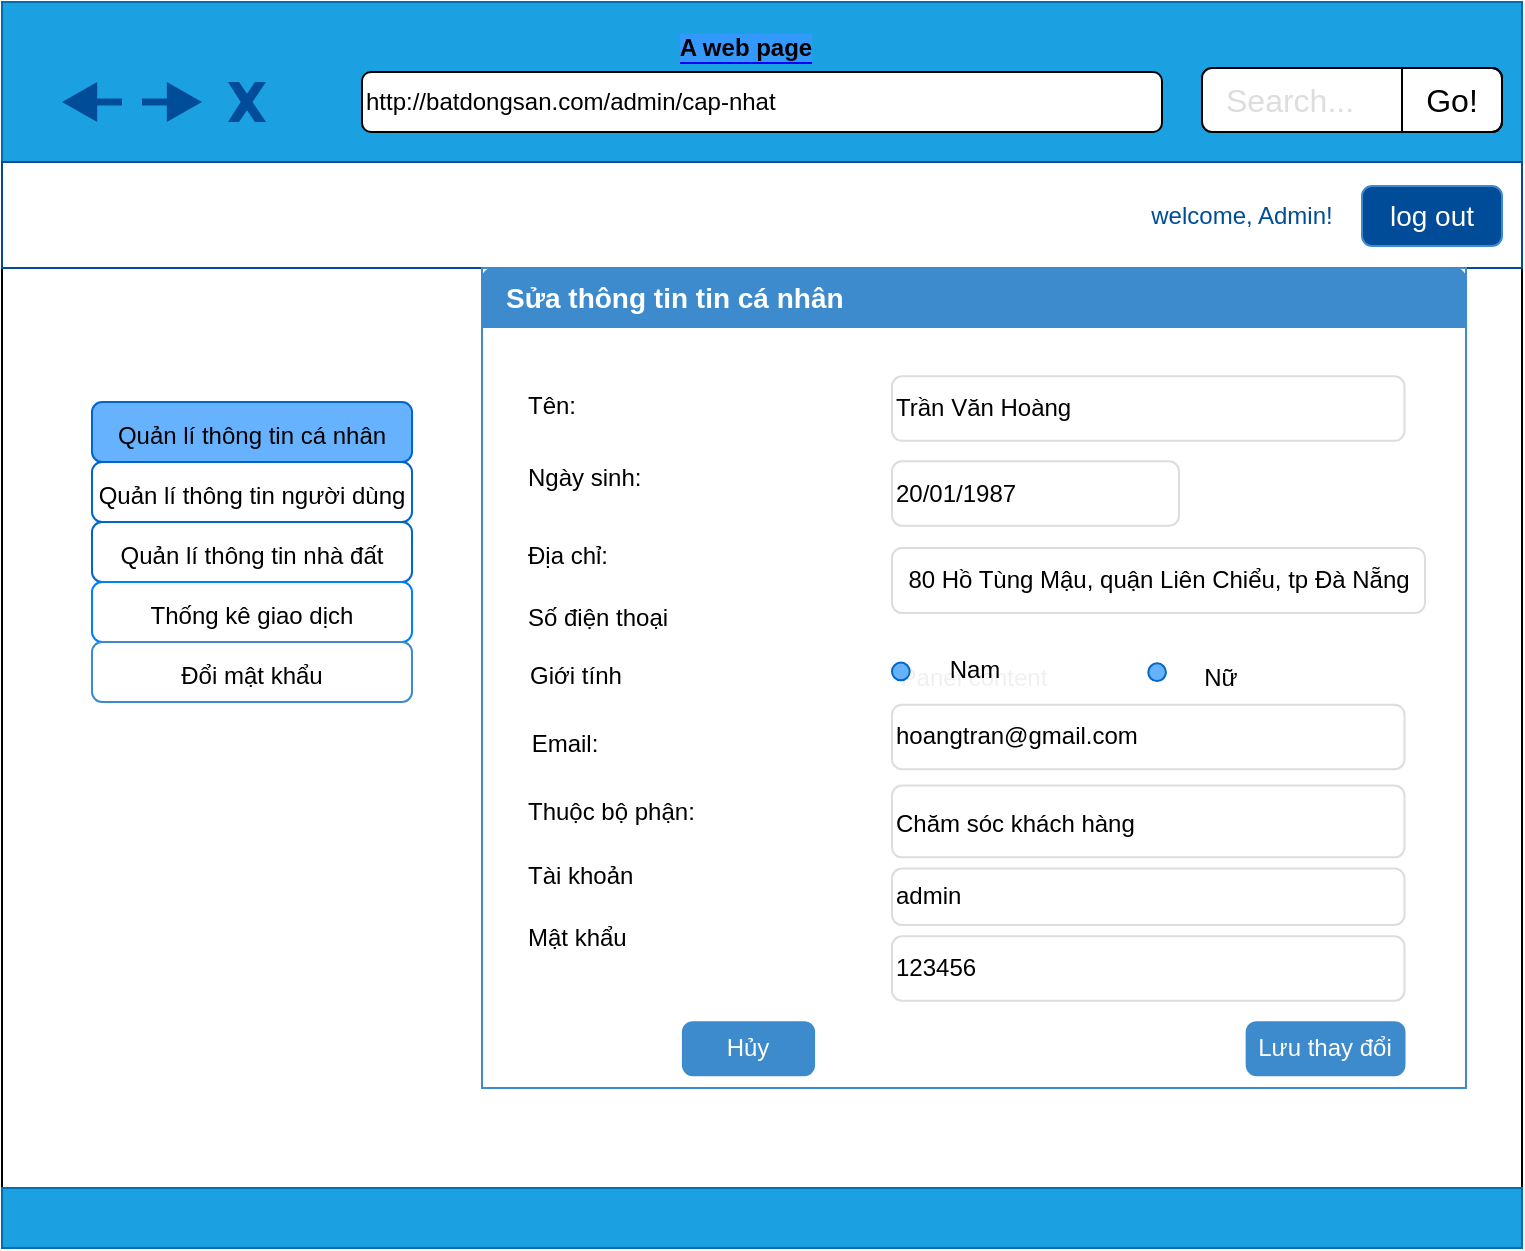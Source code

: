 <mxfile version="12.0.2" type="github" pages="1"><diagram id="NH0De1h8tEdP9LOJbd18" name="Page-1"><mxGraphModel dx="976" dy="483" grid="1" gridSize="10" guides="1" tooltips="1" connect="1" arrows="1" fold="1" page="1" pageScale="1" pageWidth="827" pageHeight="1169" math="0" shadow="0"><root><mxCell id="0"/><mxCell id="1" parent="0"/><mxCell id="H4DDcBMJjKnxO3FUkKOn-1" value="" style="rounded=0;whiteSpace=wrap;html=1;fillColor=#FFFFFF;" parent="1" vertex="1"><mxGeometry y="28" width="760" height="622" as="geometry"/></mxCell><mxCell id="H4DDcBMJjKnxO3FUkKOn-5" value="" style="rounded=0;whiteSpace=wrap;html=1;fillColor=#1ba1e2;strokeColor=#006EAF;fontColor=#ffffff;" parent="1" vertex="1"><mxGeometry y="27" width="760" height="80" as="geometry"/></mxCell><mxCell id="H4DDcBMJjKnxO3FUkKOn-6" value="" style="rounded=0;whiteSpace=wrap;html=1;fillColor=#1ba1e2;strokeColor=#006EAF;fontColor=#ffffff;" parent="1" vertex="1"><mxGeometry y="620" width="760" height="30" as="geometry"/></mxCell><mxCell id="H4DDcBMJjKnxO3FUkKOn-8" value="http://batdongsan.com/admin/cap-nhat" style="rounded=1;whiteSpace=wrap;html=1;align=left;" parent="1" vertex="1"><mxGeometry x="180" y="62" width="400" height="30" as="geometry"/></mxCell><mxCell id="H4DDcBMJjKnxO3FUkKOn-29" value="Search..." style="html=1;shadow=0;shape=mxgraph.bootstrap.rrect;fillColor=#ffffff;rSize=5;strokeColor=#000000;align=left;spacingLeft=10;fontSize=16;fontColor=#dddddd;whiteSpace=wrap;" parent="1" vertex="1"><mxGeometry x="600" y="60" width="150" height="32" as="geometry"/></mxCell><mxCell id="H4DDcBMJjKnxO3FUkKOn-30" value="Go!" style="html=1;shadow=0;dashed=0;shape=mxgraph.bootstrap.rightButton;rSize=5;strokeColor=#000000;fillColor=none;fontSize=16;whiteSpace=wrap;resizeHeight=1;" parent="H4DDcBMJjKnxO3FUkKOn-29" vertex="1"><mxGeometry x="1" width="50" height="32" relative="1" as="geometry"><mxPoint x="-50" as="offset"/></mxGeometry></mxCell><mxCell id="H4DDcBMJjKnxO3FUkKOn-37" value="" style="verticalLabelPosition=bottom;verticalAlign=top;html=1;shape=mxgraph.basic.x;strokeColor=none;fillColor=#004C99;fontColor=#ffffff;" parent="1" vertex="1"><mxGeometry x="113" y="67" width="19" height="20" as="geometry"/></mxCell><mxCell id="H4DDcBMJjKnxO3FUkKOn-39" value="" style="shape=image;html=1;verticalAlign=top;verticalLabelPosition=bottom;labelBackgroundColor=#ffffff;imageAspect=0;aspect=fixed;image=https://cdn0.iconfinder.com/data/icons/my-house-1/512/09-house-128.png;fillColor=#0000FF;" parent="1" vertex="1"><mxGeometry x="140" y="62" width="30" height="30" as="geometry"/></mxCell><mxCell id="H4DDcBMJjKnxO3FUkKOn-49" value="" style="html=1;shadow=0;dashed=0;align=center;verticalAlign=middle;shape=mxgraph.arrows2.arrow;dy=0.82;dx=17.6;flipH=1;notch=0;labelBackgroundColor=#0000ff;fillColor=#004C99;strokeColor=none;" parent="1" vertex="1"><mxGeometry x="30" y="67" width="30" height="20" as="geometry"/></mxCell><mxCell id="H4DDcBMJjKnxO3FUkKOn-53" value="" style="html=1;shadow=0;dashed=0;align=center;verticalAlign=middle;shape=mxgraph.arrows2.arrow;dy=0.82;dx=17.6;flipH=1;notch=0;labelBackgroundColor=#0000ff;fillColor=#004C99;strokeColor=none;rotation=180;" parent="1" vertex="1"><mxGeometry x="70" y="67" width="30" height="20" as="geometry"/></mxCell><mxCell id="H4DDcBMJjKnxO3FUkKOn-56" value="&lt;b style=&quot;background-color: rgb(51 , 153 , 255)&quot;&gt;A web page&lt;/b&gt;" style="text;html=1;align=center;verticalAlign=middle;whiteSpace=wrap;rounded=0;labelBackgroundColor=#0000ff;" parent="1" vertex="1"><mxGeometry x="327" y="40" width="90" height="20" as="geometry"/></mxCell><mxCell id="cFiAQLyp_G1X_QWSbdbf-6" value="" style="rounded=0;whiteSpace=wrap;html=1;strokeColor=#004C99;" parent="1" vertex="1"><mxGeometry y="107" width="760" height="53" as="geometry"/></mxCell><mxCell id="cFiAQLyp_G1X_QWSbdbf-7" value="log out" style="html=1;shadow=0;dashed=0;shape=mxgraph.bootstrap.rrect;rSize=5;fillColor=#004C99;align=center;strokeColor=#3D8BCD;fontColor=#ffffff;fontSize=14;whiteSpace=wrap;" parent="1" vertex="1"><mxGeometry x="680" y="119" width="70" height="30" as="geometry"/></mxCell><mxCell id="cFiAQLyp_G1X_QWSbdbf-8" value="&lt;font color=&quot;#004c99&quot;&gt;welcome, Admin!&lt;/font&gt;" style="text;html=1;strokeColor=none;fillColor=#FFFFFF;align=center;verticalAlign=middle;whiteSpace=wrap;rounded=0;" parent="1" vertex="1"><mxGeometry x="570" y="124" width="100" height="20" as="geometry"/></mxCell><mxCell id="cFiAQLyp_G1X_QWSbdbf-10" value="Panel content" style="text;html=1;strokeColor=#3D8BCD;fillColor=#ffffff;align=center;verticalAlign=middle;whiteSpace=wrap;rounded=0;shadow=0;dashed=0;fontFamily=Helvetica;fontSize=12;fontColor=#f0f0f0;" parent="1" vertex="1"><mxGeometry x="240" y="160" width="492" height="410" as="geometry"/></mxCell><mxCell id="cFiAQLyp_G1X_QWSbdbf-11" value="Sửa thông tin tin cá nhân" style="html=1;shadow=0;dashed=0;shape=mxgraph.bootstrap.topButton;rSize=5;strokeColor=none;fillColor=#3D8BCD;fontColor=#ffffff;fontSize=14;fontStyle=1;align=left;spacingLeft=10;whiteSpace=wrap;resizeWidth=1;" parent="cFiAQLyp_G1X_QWSbdbf-10" vertex="1"><mxGeometry width="492.0" height="30" relative="1" as="geometry"/></mxCell><mxCell id="TJicubymbdmFiXvqGzna-4" value="Tên:" style="text;html=1;strokeColor=none;fillColor=none;align=left;verticalAlign=middle;whiteSpace=wrap;rounded=0;" parent="cFiAQLyp_G1X_QWSbdbf-10" vertex="1"><mxGeometry x="20.5" y="53.724" width="92.25" height="29.69" as="geometry"/></mxCell><mxCell id="TJicubymbdmFiXvqGzna-5" value="Ngày sinh:&lt;span style=&quot;font-family: &amp;#34;helvetica&amp;#34; , &amp;#34;arial&amp;#34; , sans-serif ; font-size: 0px ; white-space: nowrap&quot;&gt;%3CmxGraphModel%3E%3Croot%3E%3CmxCell%20id%3D%220%22%2F%3E%3CmxCell%20id%3D%221%22%20parent%3D%220%22%2F%3E%3CmxCell%20id%3D%222%22%20value%3D%22T%C3%AAn%20th%C3%A0nh%20vi%C3%AAn%3A%22%20style%3D%22text%3Bhtml%3D1%3BstrokeColor%3Dnone%3BfillColor%3Dnone%3Balign%3Dcenter%3BverticalAlign%3Dmiddle%3BwhiteSpace%3Dwrap%3Brounded%3D0%3B%22%20vertex%3D%221%22%20parent%3D%221%22%3E%3CmxGeometry%20x%3D%22252%22%20y%3D%22217%22%20width%3D%22120%22%20height%3D%2220%22%20as%3D%22geometry%22%2F%3E%3C%2FmxCell%3E%3C%2Froot%3E%3C%2FmxGraphModel%3E&lt;/span&gt;&lt;span style=&quot;font-family: &amp;#34;helvetica&amp;#34; , &amp;#34;arial&amp;#34; , sans-serif ; font-size: 0px ; white-space: nowrap&quot;&gt;%3CmxGraphModel%3E%3Croot%3E%3CmxCell%20id%3D%220%22%2F%3E%3CmxCell%20id%3D%221%22%20parent%3D%220%22%2F%3E%3CmxCell%20id%3D%222%22%20value%3D%22T%C3%AAn%20th%C3%A0nh%20vi%C3%AAn%3A%22%20style%3D%22text%3Bhtml%3D1%3BstrokeColor%3Dnone%3BfillColor%3Dnone%3Balign%3Dcenter%3BverticalAlign%3Dmiddle%3BwhiteSpace%3Dwrap%3Brounded%3D0%3B%22%20vertex%3D%221%22%20parent%3D%221%22%3E%3CmxGeometry%20x%3D%22252%22%20y%3D%22217%22%20width%3D%22120%22%20height%3D%2220%22%20as%3D%22geometry%22%2F%3E%3C%2FmxCell%3E%3C%2Froot%3E%3C%2FmxGraphModel%3E&lt;/span&gt;" style="text;html=1;strokeColor=none;fillColor=none;align=left;verticalAlign=middle;whiteSpace=wrap;rounded=0;" parent="cFiAQLyp_G1X_QWSbdbf-10" vertex="1"><mxGeometry x="20.5" y="90.786" width="123.0" height="29.286" as="geometry"/></mxCell><mxCell id="TJicubymbdmFiXvqGzna-6" value="Địa chỉ:" style="text;html=1;strokeColor=none;fillColor=none;align=left;verticalAlign=middle;whiteSpace=wrap;rounded=0;" parent="cFiAQLyp_G1X_QWSbdbf-10" vertex="1"><mxGeometry x="20.5" y="129.406" width="112.75" height="29.469" as="geometry"/></mxCell><mxCell id="TJicubymbdmFiXvqGzna-8" value="Số điện thoại" style="text;html=1;strokeColor=none;fillColor=none;align=left;verticalAlign=middle;whiteSpace=wrap;rounded=0;" parent="cFiAQLyp_G1X_QWSbdbf-10" vertex="1"><mxGeometry x="20.5" y="160.156" width="133.25" height="29.469" as="geometry"/></mxCell><mxCell id="TJicubymbdmFiXvqGzna-9" value="Giới tính" style="text;html=1;strokeColor=none;fillColor=none;align=center;verticalAlign=middle;whiteSpace=wrap;rounded=0;" parent="cFiAQLyp_G1X_QWSbdbf-10" vertex="1"><mxGeometry x="12.3" y="189.625" width="69.7" height="29.469" as="geometry"/></mxCell><mxCell id="TJicubymbdmFiXvqGzna-10" value="Email:" style="text;html=1;strokeColor=none;fillColor=none;align=center;verticalAlign=middle;whiteSpace=wrap;rounded=0;" parent="cFiAQLyp_G1X_QWSbdbf-10" vertex="1"><mxGeometry x="20.5" y="222.937" width="41" height="29.469" as="geometry"/></mxCell><mxCell id="TJicubymbdmFiXvqGzna-11" value="Tài khoản" style="text;html=1;strokeColor=none;fillColor=none;align=left;verticalAlign=middle;whiteSpace=wrap;rounded=0;" parent="cFiAQLyp_G1X_QWSbdbf-10" vertex="1"><mxGeometry x="20.5" y="289.562" width="102.5" height="29.469" as="geometry"/></mxCell><mxCell id="TJicubymbdmFiXvqGzna-12" value="Mật khẩu" style="text;html=1;strokeColor=none;fillColor=none;align=left;verticalAlign=middle;whiteSpace=wrap;rounded=0;" parent="cFiAQLyp_G1X_QWSbdbf-10" vertex="1"><mxGeometry x="20.5" y="320.312" width="112.75" height="29.469" as="geometry"/></mxCell><mxCell id="TJicubymbdmFiXvqGzna-13" value="Trần Văn Hoàng" style="html=1;shadow=0;dashed=0;shape=mxgraph.bootstrap.rrect;rSize=5;strokeColor=#dddddd;fillColor=#ffffff;align=left;fontSize=12;whiteSpace=wrap;" parent="cFiAQLyp_G1X_QWSbdbf-10" vertex="1"><mxGeometry x="205.0" y="54.179" width="256.25" height="32.214" as="geometry"/></mxCell><mxCell id="TJicubymbdmFiXvqGzna-14" value="20/01/1987" style="html=1;shadow=0;dashed=0;shape=mxgraph.bootstrap.rrect;rSize=5;strokeColor=#dddddd;fillColor=#ffffff;align=left;fontSize=12;whiteSpace=wrap;" parent="cFiAQLyp_G1X_QWSbdbf-10" vertex="1"><mxGeometry x="205.0" y="96.643" width="143.5" height="32.214" as="geometry"/></mxCell><mxCell id="TJicubymbdmFiXvqGzna-16" value="" style="shape=image;html=1;verticalAlign=top;verticalLabelPosition=bottom;labelBackgroundColor=#ffffff;imageAspect=0;aspect=fixed;image=https://cdn4.iconfinder.com/data/icons/universal-7/614/16_-_Calendar-128.png;fillColor=#66B2FF;" parent="cFiAQLyp_G1X_QWSbdbf-10" vertex="1"><mxGeometry x="355.675" y="96.643" width="22.983" height="22.983" as="geometry"/></mxCell><mxCell id="TJicubymbdmFiXvqGzna-20" value="80 Hồ Tùng Mậu, quận Liên Chiểu, tp Đà Nẵng" style="html=1;shadow=0;dashed=0;shape=mxgraph.bootstrap.rrect;rSize=5;strokeColor=#dddddd;fillColor=#ffffff;align=center;fontSize=12;whiteSpace=wrap;" parent="cFiAQLyp_G1X_QWSbdbf-10" vertex="1"><mxGeometry x="205.0" y="139.966" width="266.5" height="32.517" as="geometry"/></mxCell><mxCell id="TJicubymbdmFiXvqGzna-21" value="" style="ellipse;whiteSpace=wrap;html=1;aspect=fixed;fillColor=#66B2FF;strokeColor=#0066CC;" parent="cFiAQLyp_G1X_QWSbdbf-10" vertex="1"><mxGeometry x="205.0" y="197.312" width="8.839" height="8.839" as="geometry"/></mxCell><mxCell id="TJicubymbdmFiXvqGzna-22" value="" style="ellipse;whiteSpace=wrap;html=1;aspect=fixed;fillColor=#66B2FF;strokeColor=#0066CC;" parent="cFiAQLyp_G1X_QWSbdbf-10" vertex="1"><mxGeometry x="333.125" y="197.679" width="8.839" height="8.839" as="geometry"/></mxCell><mxCell id="TJicubymbdmFiXvqGzna-23" value="Nam&lt;span style=&quot;font-family: &amp;#34;helvetica&amp;#34; , &amp;#34;arial&amp;#34; , sans-serif ; font-size: 0px ; white-space: nowrap&quot;&gt;%3CmxGraphModel%3E%3Croot%3E%3CmxCell%20id%3D%220%22%2F%3E%3CmxCell%20id%3D%221%22%20parent%3D%220%22%2F%3E%3CmxCell%20id%3D%222%22%20value%3D%22%22%20style%3D%22ellipse%3BwhiteSpace%3Dwrap%3Bhtml%3D1%3Baspect%3Dfixed%3BfillColor%3D%2366B2FF%3BstrokeColor%3D%230066CC%3B%22%20vertex%3D%221%22%20parent%3D%221%22%3E%3CmxGeometry%20x%3D%22440%22%20y%3D%22315%22%20width%3D%2210%22%20height%3D%2210%22%20as%3D%22geometry%22%2F%3E%3C%2FmxCell%3E%3C%2Froot%3E%3C%2FmxGraphModel%3E&lt;/span&gt;" style="text;html=1;strokeColor=none;fillColor=none;align=center;verticalAlign=middle;whiteSpace=wrap;rounded=0;" parent="cFiAQLyp_G1X_QWSbdbf-10" vertex="1"><mxGeometry x="225.5" y="186.239" width="41" height="29.286" as="geometry"/></mxCell><mxCell id="TJicubymbdmFiXvqGzna-24" value="Nữ&lt;span style=&quot;font-family: &amp;#34;helvetica&amp;#34; , &amp;#34;arial&amp;#34; , sans-serif ; font-size: 0px ; white-space: nowrap&quot;&gt;%3CmxGraphModel%3E%3Croot%3E%3CmxCell%20id%3D%220%22%2F%3E%3CmxCell%20id%3D%221%22%20parent%3D%220%22%2F%3E%3CmxCell%20id%3D%222%22%20value%3D%22%22%20style%3D%22ellipse%3BwhiteSpace%3Dwrap%3Bhtml%3D1%3Baspect%3Dfixed%3BfillColor%3D%2366B2FF%3BstrokeColor%3D%230066CC%3B%22%20vertex%3D%221%22%20parent%3D%221%22%3E%3CmxGeometry%20x%3D%22440%22%20y%3D%22315%22%20width%3D%2210%22%20height%3D%2210%22%20as%3D%22geometry%22%2F%3E%3C%2FmxCell%3E%3C%2Froot%3E%3C%2FmxGraphModel%3E&lt;/span&gt;" style="text;html=1;strokeColor=none;fillColor=none;align=center;verticalAlign=middle;whiteSpace=wrap;rounded=0;" parent="cFiAQLyp_G1X_QWSbdbf-10" vertex="1"><mxGeometry x="348.5" y="190.357" width="41" height="29.286" as="geometry"/></mxCell><mxCell id="TJicubymbdmFiXvqGzna-29" value="hoangtran@gmail.com" style="html=1;shadow=0;dashed=0;shape=mxgraph.bootstrap.rrect;rSize=5;strokeColor=#dddddd;fillColor=#ffffff;align=left;fontSize=12;whiteSpace=wrap;" parent="cFiAQLyp_G1X_QWSbdbf-10" vertex="1"><mxGeometry x="205.0" y="218.362" width="256.25" height="32.214" as="geometry"/></mxCell><mxCell id="TJicubymbdmFiXvqGzna-31" value="123456" style="html=1;shadow=0;dashed=0;shape=mxgraph.bootstrap.rrect;rSize=5;strokeColor=#dddddd;fillColor=#ffffff;align=left;fontSize=12;whiteSpace=wrap;" parent="cFiAQLyp_G1X_QWSbdbf-10" vertex="1"><mxGeometry x="205.0" y="334.132" width="256.25" height="32.214" as="geometry"/></mxCell><mxCell id="TJicubymbdmFiXvqGzna-32" value="Hủy" style="html=1;shadow=0;dashed=0;shape=mxgraph.bootstrap.rrect;rSize=5;fillColor=#3D8BCD;align=center;strokeColor=#3D8BCD;fontColor=#ffffff;fontSize=12;whiteSpace=wrap;" parent="cFiAQLyp_G1X_QWSbdbf-10" vertex="1"><mxGeometry x="100.45" y="377.073" width="65.6" height="26.554" as="geometry"/></mxCell><mxCell id="TJicubymbdmFiXvqGzna-33" value="Lưu thay đổi" style="html=1;shadow=0;dashed=0;shape=mxgraph.bootstrap.rrect;rSize=5;fillColor=#3D8BCD;align=center;strokeColor=#3D8BCD;fontColor=#ffffff;fontSize=12;whiteSpace=wrap;" parent="cFiAQLyp_G1X_QWSbdbf-10" vertex="1"><mxGeometry x="382.325" y="377.073" width="78.925" height="26.554" as="geometry"/></mxCell><mxCell id="TJicubymbdmFiXvqGzna-30" value="admin" style="html=1;shadow=0;dashed=0;shape=mxgraph.bootstrap.rrect;rSize=5;strokeColor=#dddddd;fillColor=#ffffff;align=left;fontSize=12;whiteSpace=wrap;" parent="cFiAQLyp_G1X_QWSbdbf-10" vertex="1"><mxGeometry x="205.0" y="300.259" width="256.25" height="28.187" as="geometry"/></mxCell><mxCell id="XxjxW3IAG3q-ELItkBhj-3" value="Thuộc bộ phận:" style="text;html=1;strokeColor=none;fillColor=none;align=left;verticalAlign=middle;whiteSpace=wrap;rounded=0;" parent="cFiAQLyp_G1X_QWSbdbf-10" vertex="1"><mxGeometry x="20.5" y="258.812" width="133.25" height="25.625" as="geometry"/></mxCell><mxCell id="XxjxW3IAG3q-ELItkBhj-4" value="&lt;font style=&quot;font-size: 12px&quot;&gt;Chăm sóc khách hàng&lt;/font&gt;" style="html=1;shadow=0;dashed=0;shape=mxgraph.bootstrap.rrect;rSize=5;strokeColor=#dddddd;fillColor=#ffffff;align=left;fontSize=14;whiteSpace=wrap;" parent="cFiAQLyp_G1X_QWSbdbf-10" vertex="1"><mxGeometry x="205.0" y="258.812" width="256.25" height="35.875" as="geometry"/></mxCell><mxCell id="6NtRQZqY0L_buCPkxZ3Z-6" value="&lt;font style=&quot;font-size: 12px&quot;&gt;Quản lí thông tin cá nhân&lt;/font&gt;" style="html=1;shadow=0;dashed=0;shape=mxgraph.bootstrap.rrect;rSize=5;strokeColor=#0066CC;fillColor=#66B2FF;align=center;fontSize=16;whiteSpace=wrap;" parent="1" vertex="1"><mxGeometry x="45" y="227" width="160" height="30" as="geometry"/></mxCell><mxCell id="6NtRQZqY0L_buCPkxZ3Z-7" value="&lt;span style=&quot;white-space: normal&quot;&gt;&lt;font style=&quot;font-size: 12px&quot;&gt;Quản lí thông tin người dùng&lt;/font&gt;&lt;/span&gt;" style="html=1;shadow=0;dashed=0;shape=mxgraph.bootstrap.rrect;rSize=5;strokeColor=#0066CC;fillColor=#FFFFFF;align=center;fontSize=16;whiteSpace=wrap;" parent="1" vertex="1"><mxGeometry x="45" y="257" width="160" height="30" as="geometry"/></mxCell><mxCell id="6NtRQZqY0L_buCPkxZ3Z-8" value="&lt;span style=&quot;font-size: 12px&quot;&gt;Quản lí thông tin nhà đất&lt;/span&gt;" style="html=1;shadow=0;dashed=0;shape=mxgraph.bootstrap.rrect;rSize=5;strokeColor=#0066CC;fillColor=#ffffff;align=center;fontSize=16;whiteSpace=wrap;" parent="1" vertex="1"><mxGeometry x="45" y="287" width="160" height="30" as="geometry"/></mxCell><mxCell id="6NtRQZqY0L_buCPkxZ3Z-9" value="&lt;span style=&quot;font-size: 12px&quot;&gt;Thống kê giao dịch&lt;/span&gt;" style="html=1;shadow=0;dashed=0;shape=mxgraph.bootstrap.rrect;rSize=5;strokeColor=#007FFF;fillColor=#ffffff;align=center;fontSize=16;whiteSpace=wrap;" parent="1" vertex="1"><mxGeometry x="45" y="317" width="160" height="30" as="geometry"/></mxCell><mxCell id="6NtRQZqY0L_buCPkxZ3Z-10" value="&lt;font style=&quot;font-size: 12px&quot;&gt;Đổi mật khẩu&lt;/font&gt;" style="html=1;shadow=0;dashed=0;shape=mxgraph.bootstrap.rrect;rSize=5;strokeColor=#3D8BCD;fillColor=#FFFFFF;align=center;fontSize=16;whiteSpace=wrap;" parent="1" vertex="1"><mxGeometry x="45" y="347" width="160" height="30" as="geometry"/></mxCell></root></mxGraphModel></diagram></mxfile>